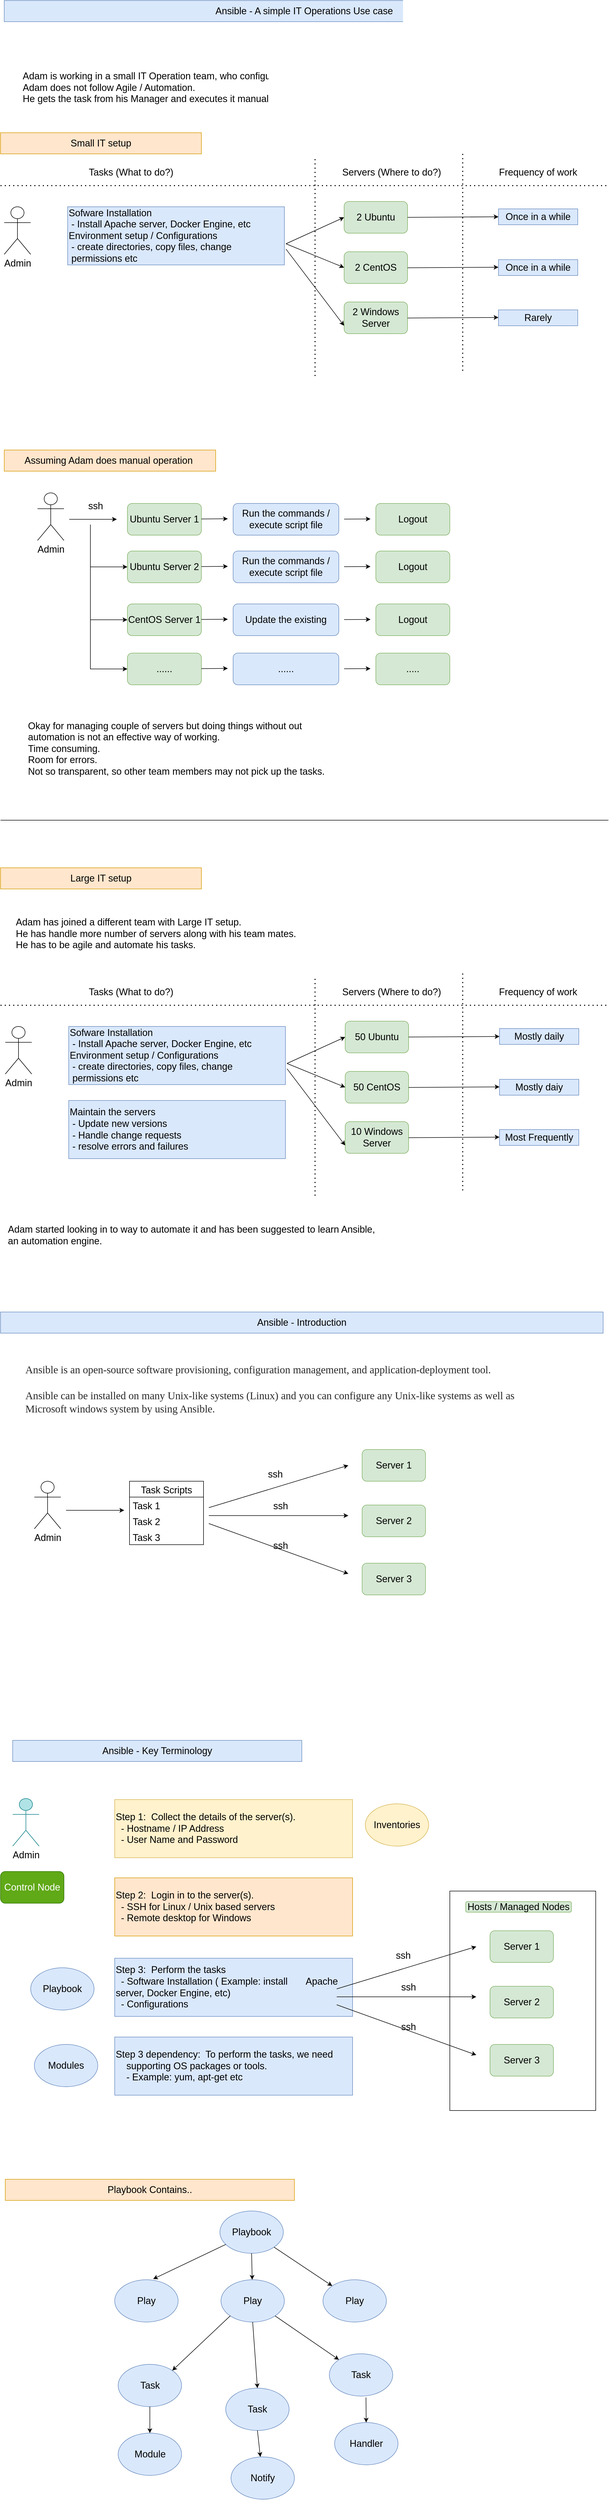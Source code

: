 <mxfile version="20.0.4" type="github">
  <diagram id="hH0bAcr99A87JPYk2D43" name="Page-1">
    <mxGraphModel dx="1424" dy="840" grid="1" gridSize="10" guides="1" tooltips="1" connect="1" arrows="1" fold="1" page="1" pageScale="1" pageWidth="1169" pageHeight="827" math="0" shadow="0">
      <root>
        <mxCell id="0" />
        <mxCell id="1" parent="0" />
        <mxCell id="Aghm7gq7efIWi6fhhCrB-140" value="" style="rounded=0;whiteSpace=wrap;html=1;fontSize=18;strokeColor=default;" vertex="1" parent="1">
          <mxGeometry x="860" y="3615" width="276" height="415" as="geometry" />
        </mxCell>
        <mxCell id="Aghm7gq7efIWi6fhhCrB-3" value="&lt;font style=&quot;font-size: 18px;&quot;&gt;Ansible - A simple IT Operations Use case&lt;/font&gt;" style="rounded=0;whiteSpace=wrap;html=1;fillColor=#dae8fc;strokeColor=#6c8ebf;" vertex="1" parent="1">
          <mxGeometry x="17" y="40" width="1135" height="40" as="geometry" />
        </mxCell>
        <mxCell id="Aghm7gq7efIWi6fhhCrB-4" value="Admin" style="shape=umlActor;verticalLabelPosition=bottom;verticalAlign=top;html=1;outlineConnect=0;fontSize=18;" vertex="1" parent="1">
          <mxGeometry x="17" y="430" width="50" height="90" as="geometry" />
        </mxCell>
        <mxCell id="Aghm7gq7efIWi6fhhCrB-5" value="Tasks (What to do?)" style="text;html=1;strokeColor=none;fillColor=none;align=center;verticalAlign=middle;whiteSpace=wrap;rounded=0;fontSize=18;" vertex="1" parent="1">
          <mxGeometry x="157" y="350" width="200" height="30" as="geometry" />
        </mxCell>
        <mxCell id="Aghm7gq7efIWi6fhhCrB-6" value="Servers (Where to do?)" style="text;html=1;strokeColor=none;fillColor=none;align=center;verticalAlign=middle;whiteSpace=wrap;rounded=0;fontSize=18;" vertex="1" parent="1">
          <mxGeometry x="650" y="350" width="200" height="30" as="geometry" />
        </mxCell>
        <mxCell id="Aghm7gq7efIWi6fhhCrB-8" value="Admin" style="shape=umlActor;verticalLabelPosition=bottom;verticalAlign=top;html=1;outlineConnect=0;fontSize=18;fillColor=#b0e3e6;strokeColor=#0e8088;" vertex="1" parent="1">
          <mxGeometry x="33" y="3440" width="50" height="90" as="geometry" />
        </mxCell>
        <mxCell id="Aghm7gq7efIWi6fhhCrB-9" value="Step 1:&amp;nbsp; Collect the details of the server(s).&amp;nbsp;&lt;br&gt;&lt;span style=&quot;white-space: pre;&quot;&gt;	&lt;span style=&quot;white-space: pre;&quot;&gt;	&lt;/span&gt;&lt;/span&gt;- Hostname / IP Address&lt;br&gt;&lt;span style=&quot;white-space: pre;&quot;&gt;	&lt;/span&gt;&lt;span style=&quot;white-space: pre;&quot;&gt;	&lt;/span&gt;- User Name and Password" style="text;html=1;strokeColor=#d6b656;fillColor=#fff2cc;align=left;verticalAlign=middle;whiteSpace=wrap;rounded=0;fontSize=18;" vertex="1" parent="1">
          <mxGeometry x="226" y="3442" width="450" height="110" as="geometry" />
        </mxCell>
        <mxCell id="Aghm7gq7efIWi6fhhCrB-10" value="Step 2:&amp;nbsp; Login in to the server(s).&amp;nbsp;&lt;br&gt;&lt;span style=&quot;white-space: pre;&quot;&gt;	&lt;span style=&quot;white-space: pre;&quot;&gt;	&lt;/span&gt;&lt;/span&gt;- SSH for Linux / Unix based servers&lt;br&gt;&lt;span style=&quot;white-space: pre;&quot;&gt;	&lt;/span&gt;&lt;span style=&quot;white-space: pre;&quot;&gt;	&lt;/span&gt;- Remote desktop for Windows" style="text;html=1;strokeColor=#d79b00;fillColor=#ffe6cc;align=left;verticalAlign=middle;whiteSpace=wrap;rounded=0;fontSize=18;" vertex="1" parent="1">
          <mxGeometry x="226" y="3590" width="450" height="110" as="geometry" />
        </mxCell>
        <mxCell id="Aghm7gq7efIWi6fhhCrB-11" value="Step 3:&amp;nbsp; Perform the tasks&amp;nbsp;&lt;br&gt;&lt;span style=&quot;white-space: pre;&quot;&gt;	&lt;span style=&quot;white-space: pre;&quot;&gt;	&lt;/span&gt;&lt;/span&gt;- Software Installation ( Example: install&amp;nbsp; &amp;nbsp; &lt;span style=&quot;white-space: pre;&quot;&gt;	&lt;/span&gt;&lt;span style=&quot;white-space: pre;&quot;&gt;	&lt;/span&gt;&lt;span style=&quot;white-space: pre;&quot;&gt;	&lt;/span&gt;Apache server, Docker Engine, etc)&lt;br&gt;&lt;span style=&quot;white-space: pre;&quot;&gt;	&lt;/span&gt;&lt;span style=&quot;white-space: pre;&quot;&gt;	&lt;/span&gt;- Configurations" style="text;html=1;strokeColor=#6c8ebf;fillColor=#dae8fc;align=left;verticalAlign=middle;whiteSpace=wrap;rounded=0;fontSize=18;" vertex="1" parent="1">
          <mxGeometry x="226" y="3742" width="450" height="110" as="geometry" />
        </mxCell>
        <mxCell id="Aghm7gq7efIWi6fhhCrB-13" value="Step 3 dependency:&amp;nbsp; To perform the tasks, we need &lt;span style=&quot;white-space: pre;&quot;&gt;	&lt;/span&gt;&lt;span style=&quot;white-space: pre;&quot;&gt;	&lt;/span&gt;&lt;span style=&quot;white-space: pre;&quot;&gt;	&lt;/span&gt;&lt;span style=&quot;white-space: pre;&quot;&gt;	&lt;/span&gt;supporting OS packages or tools.&amp;nbsp;&lt;br&gt;&lt;span style=&quot;white-space: pre;&quot;&gt;	&lt;span style=&quot;white-space: pre;&quot;&gt;	&lt;/span&gt;&lt;span style=&quot;white-space: pre;&quot;&gt;	&lt;/span&gt;&lt;span style=&quot;white-space: pre;&quot;&gt;	&lt;/span&gt;&lt;/span&gt;- Example: yum, apt-get etc&amp;nbsp;" style="text;html=1;strokeColor=#6c8ebf;fillColor=#dae8fc;align=left;verticalAlign=middle;whiteSpace=wrap;rounded=0;fontSize=18;" vertex="1" parent="1">
          <mxGeometry x="226" y="3891" width="450" height="110" as="geometry" />
        </mxCell>
        <mxCell id="Aghm7gq7efIWi6fhhCrB-14" value="Sofware Installation&lt;br&gt;&lt;span style=&quot;white-space: pre;&quot;&gt;	&lt;/span&gt;- Install Apache server, Docker Engine, etc&lt;br&gt;Environment setup / Configurations&lt;br&gt;&lt;span style=&quot;white-space: pre;&quot;&gt;	&lt;/span&gt;- create directories, copy files, change &lt;span style=&quot;white-space: pre;&quot;&gt;	&lt;/span&gt;permissions etc" style="text;html=1;strokeColor=#6c8ebf;fillColor=#dae8fc;align=left;verticalAlign=middle;whiteSpace=wrap;rounded=0;fontSize=18;" vertex="1" parent="1">
          <mxGeometry x="137" y="430" width="410" height="110" as="geometry" />
        </mxCell>
        <mxCell id="Aghm7gq7efIWi6fhhCrB-16" value="2 Ubuntu" style="rounded=1;whiteSpace=wrap;html=1;fontSize=18;strokeColor=#82b366;fillColor=#d5e8d4;" vertex="1" parent="1">
          <mxGeometry x="660" y="420" width="120" height="60" as="geometry" />
        </mxCell>
        <mxCell id="Aghm7gq7efIWi6fhhCrB-17" value="2 CentOS" style="rounded=1;whiteSpace=wrap;html=1;fontSize=18;strokeColor=#82b366;fillColor=#d5e8d4;" vertex="1" parent="1">
          <mxGeometry x="660" y="515" width="120" height="60" as="geometry" />
        </mxCell>
        <mxCell id="Aghm7gq7efIWi6fhhCrB-18" value="2 Windows Server" style="rounded=1;whiteSpace=wrap;html=1;fontSize=18;strokeColor=#82b366;fillColor=#d5e8d4;" vertex="1" parent="1">
          <mxGeometry x="660" y="610" width="120" height="60" as="geometry" />
        </mxCell>
        <mxCell id="Aghm7gq7efIWi6fhhCrB-19" value="Frequency of work" style="text;html=1;strokeColor=none;fillColor=none;align=center;verticalAlign=middle;whiteSpace=wrap;rounded=0;fontSize=18;" vertex="1" parent="1">
          <mxGeometry x="927" y="350" width="200" height="30" as="geometry" />
        </mxCell>
        <mxCell id="Aghm7gq7efIWi6fhhCrB-20" value="Once in a while" style="text;html=1;strokeColor=#6c8ebf;fillColor=#dae8fc;align=center;verticalAlign=middle;whiteSpace=wrap;rounded=0;fontSize=18;" vertex="1" parent="1">
          <mxGeometry x="952" y="434" width="150" height="30" as="geometry" />
        </mxCell>
        <mxCell id="Aghm7gq7efIWi6fhhCrB-21" value="Once in a while" style="text;html=1;strokeColor=#6c8ebf;fillColor=#dae8fc;align=center;verticalAlign=middle;whiteSpace=wrap;rounded=0;fontSize=18;" vertex="1" parent="1">
          <mxGeometry x="952" y="530" width="150" height="30" as="geometry" />
        </mxCell>
        <mxCell id="Aghm7gq7efIWi6fhhCrB-22" value="Rarely" style="text;html=1;align=center;verticalAlign=middle;whiteSpace=wrap;rounded=0;fontSize=18;fillColor=#dae8fc;strokeColor=#6c8ebf;" vertex="1" parent="1">
          <mxGeometry x="952" y="625" width="150" height="30" as="geometry" />
        </mxCell>
        <mxCell id="Aghm7gq7efIWi6fhhCrB-32" value="Admin" style="shape=umlActor;verticalLabelPosition=bottom;verticalAlign=top;html=1;outlineConnect=0;fontSize=18;" vertex="1" parent="1">
          <mxGeometry x="80" y="971" width="50" height="90" as="geometry" />
        </mxCell>
        <mxCell id="Aghm7gq7efIWi6fhhCrB-34" value="" style="endArrow=classic;html=1;rounded=0;fontSize=18;" edge="1" parent="1">
          <mxGeometry width="50" height="50" relative="1" as="geometry">
            <mxPoint x="140" y="1021" as="sourcePoint" />
            <mxPoint x="230" y="1021" as="targetPoint" />
          </mxGeometry>
        </mxCell>
        <mxCell id="Aghm7gq7efIWi6fhhCrB-35" value="Ubuntu Server 1" style="rounded=1;whiteSpace=wrap;html=1;fontSize=18;strokeColor=#82b366;fillColor=#d5e8d4;" vertex="1" parent="1">
          <mxGeometry x="250" y="991" width="140" height="60" as="geometry" />
        </mxCell>
        <mxCell id="Aghm7gq7efIWi6fhhCrB-36" value="ssh" style="text;html=1;strokeColor=none;fillColor=none;align=center;verticalAlign=middle;whiteSpace=wrap;rounded=0;fontSize=18;" vertex="1" parent="1">
          <mxGeometry x="160" y="981" width="60" height="30" as="geometry" />
        </mxCell>
        <mxCell id="Aghm7gq7efIWi6fhhCrB-37" value="Run the commands / execute script file" style="rounded=1;whiteSpace=wrap;html=1;fontSize=18;strokeColor=#6c8ebf;fillColor=#dae8fc;" vertex="1" parent="1">
          <mxGeometry x="450" y="991" width="200" height="60" as="geometry" />
        </mxCell>
        <mxCell id="Aghm7gq7efIWi6fhhCrB-39" value="" style="endArrow=classic;html=1;rounded=0;fontSize=18;" edge="1" parent="1">
          <mxGeometry width="50" height="50" relative="1" as="geometry">
            <mxPoint x="390" y="1020.33" as="sourcePoint" />
            <mxPoint x="440" y="1020" as="targetPoint" />
          </mxGeometry>
        </mxCell>
        <mxCell id="Aghm7gq7efIWi6fhhCrB-40" value="" style="endArrow=classic;html=1;rounded=0;fontSize=18;" edge="1" parent="1">
          <mxGeometry width="50" height="50" relative="1" as="geometry">
            <mxPoint x="660" y="1020.66" as="sourcePoint" />
            <mxPoint x="710" y="1020.33" as="targetPoint" />
          </mxGeometry>
        </mxCell>
        <mxCell id="Aghm7gq7efIWi6fhhCrB-41" value="Logout" style="rounded=1;whiteSpace=wrap;html=1;fontSize=18;strokeColor=#82b366;fillColor=#d5e8d4;" vertex="1" parent="1">
          <mxGeometry x="720" y="991" width="140" height="60" as="geometry" />
        </mxCell>
        <mxCell id="Aghm7gq7efIWi6fhhCrB-42" value="Ubuntu Server 2" style="rounded=1;whiteSpace=wrap;html=1;fontSize=18;strokeColor=#82b366;fillColor=#d5e8d4;" vertex="1" parent="1">
          <mxGeometry x="250" y="1081" width="140" height="60" as="geometry" />
        </mxCell>
        <mxCell id="Aghm7gq7efIWi6fhhCrB-43" value="Run the commands / execute script file" style="rounded=1;whiteSpace=wrap;html=1;fontSize=18;strokeColor=#6c8ebf;fillColor=#dae8fc;" vertex="1" parent="1">
          <mxGeometry x="450" y="1081" width="200" height="60" as="geometry" />
        </mxCell>
        <mxCell id="Aghm7gq7efIWi6fhhCrB-44" value="" style="endArrow=classic;html=1;rounded=0;fontSize=18;" edge="1" parent="1">
          <mxGeometry width="50" height="50" relative="1" as="geometry">
            <mxPoint x="390" y="1110.33" as="sourcePoint" />
            <mxPoint x="440" y="1110" as="targetPoint" />
          </mxGeometry>
        </mxCell>
        <mxCell id="Aghm7gq7efIWi6fhhCrB-45" value="" style="endArrow=classic;html=1;rounded=0;fontSize=18;" edge="1" parent="1">
          <mxGeometry width="50" height="50" relative="1" as="geometry">
            <mxPoint x="660" y="1110.66" as="sourcePoint" />
            <mxPoint x="710" y="1110.33" as="targetPoint" />
          </mxGeometry>
        </mxCell>
        <mxCell id="Aghm7gq7efIWi6fhhCrB-46" value="Logout" style="rounded=1;whiteSpace=wrap;html=1;fontSize=18;strokeColor=#82b366;fillColor=#d5e8d4;" vertex="1" parent="1">
          <mxGeometry x="720" y="1081" width="140" height="60" as="geometry" />
        </mxCell>
        <mxCell id="Aghm7gq7efIWi6fhhCrB-47" value="" style="endArrow=none;dashed=1;html=1;dashPattern=1 3;strokeWidth=2;rounded=0;fontSize=18;" edge="1" parent="1">
          <mxGeometry width="50" height="50" relative="1" as="geometry">
            <mxPoint x="605" y="750" as="sourcePoint" />
            <mxPoint x="605" y="340" as="targetPoint" />
          </mxGeometry>
        </mxCell>
        <mxCell id="Aghm7gq7efIWi6fhhCrB-48" value="" style="endArrow=none;dashed=1;html=1;dashPattern=1 3;strokeWidth=2;rounded=0;fontSize=18;" edge="1" parent="1">
          <mxGeometry width="50" height="50" relative="1" as="geometry">
            <mxPoint x="884.33" y="740" as="sourcePoint" />
            <mxPoint x="884.33" y="330" as="targetPoint" />
          </mxGeometry>
        </mxCell>
        <mxCell id="Aghm7gq7efIWi6fhhCrB-49" value="" style="endArrow=none;dashed=1;html=1;dashPattern=1 3;strokeWidth=2;rounded=0;fontSize=18;" edge="1" parent="1">
          <mxGeometry width="50" height="50" relative="1" as="geometry">
            <mxPoint x="10" y="390" as="sourcePoint" />
            <mxPoint x="1160" y="390" as="targetPoint" />
          </mxGeometry>
        </mxCell>
        <mxCell id="Aghm7gq7efIWi6fhhCrB-50" value="" style="endArrow=classic;html=1;rounded=0;fontSize=18;entryX=0;entryY=0.5;entryDx=0;entryDy=0;" edge="1" parent="1" target="Aghm7gq7efIWi6fhhCrB-16">
          <mxGeometry width="50" height="50" relative="1" as="geometry">
            <mxPoint x="550" y="500" as="sourcePoint" />
            <mxPoint x="600" y="480" as="targetPoint" />
          </mxGeometry>
        </mxCell>
        <mxCell id="Aghm7gq7efIWi6fhhCrB-51" value="" style="endArrow=classic;html=1;rounded=0;fontSize=18;entryX=0;entryY=0.5;entryDx=0;entryDy=0;" edge="1" parent="1" target="Aghm7gq7efIWi6fhhCrB-17">
          <mxGeometry width="50" height="50" relative="1" as="geometry">
            <mxPoint x="550" y="500" as="sourcePoint" />
            <mxPoint x="670" y="460" as="targetPoint" />
          </mxGeometry>
        </mxCell>
        <mxCell id="Aghm7gq7efIWi6fhhCrB-52" value="" style="endArrow=classic;html=1;rounded=0;fontSize=18;entryX=0;entryY=0.75;entryDx=0;entryDy=0;" edge="1" parent="1" target="Aghm7gq7efIWi6fhhCrB-18">
          <mxGeometry width="50" height="50" relative="1" as="geometry">
            <mxPoint x="550" y="510" as="sourcePoint" />
            <mxPoint x="670" y="555" as="targetPoint" />
          </mxGeometry>
        </mxCell>
        <mxCell id="Aghm7gq7efIWi6fhhCrB-56" value="" style="endArrow=classic;html=1;rounded=0;fontSize=18;entryX=0;entryY=0.5;entryDx=0;entryDy=0;exitX=1;exitY=0.5;exitDx=0;exitDy=0;" edge="1" parent="1" source="Aghm7gq7efIWi6fhhCrB-16" target="Aghm7gq7efIWi6fhhCrB-20">
          <mxGeometry width="50" height="50" relative="1" as="geometry">
            <mxPoint x="560" y="510" as="sourcePoint" />
            <mxPoint x="670" y="460" as="targetPoint" />
          </mxGeometry>
        </mxCell>
        <mxCell id="Aghm7gq7efIWi6fhhCrB-57" value="" style="endArrow=classic;html=1;rounded=0;fontSize=18;entryX=0;entryY=0.5;entryDx=0;entryDy=0;exitX=1;exitY=0.5;exitDx=0;exitDy=0;" edge="1" parent="1">
          <mxGeometry width="50" height="50" relative="1" as="geometry">
            <mxPoint x="780" y="545.33" as="sourcePoint" />
            <mxPoint x="952" y="544.33" as="targetPoint" />
          </mxGeometry>
        </mxCell>
        <mxCell id="Aghm7gq7efIWi6fhhCrB-58" value="" style="endArrow=classic;html=1;rounded=0;fontSize=18;entryX=0;entryY=0.5;entryDx=0;entryDy=0;exitX=1;exitY=0.5;exitDx=0;exitDy=0;" edge="1" parent="1">
          <mxGeometry width="50" height="50" relative="1" as="geometry">
            <mxPoint x="780" y="640.33" as="sourcePoint" />
            <mxPoint x="952" y="639.33" as="targetPoint" />
          </mxGeometry>
        </mxCell>
        <mxCell id="Aghm7gq7efIWi6fhhCrB-59" value="" style="endArrow=classic;html=1;rounded=0;fontSize=18;entryX=0;entryY=0.5;entryDx=0;entryDy=0;" edge="1" parent="1" target="Aghm7gq7efIWi6fhhCrB-42">
          <mxGeometry width="50" height="50" relative="1" as="geometry">
            <mxPoint x="180" y="1031" as="sourcePoint" />
            <mxPoint x="600" y="801" as="targetPoint" />
            <Array as="points">
              <mxPoint x="180" y="1111" />
            </Array>
          </mxGeometry>
        </mxCell>
        <mxCell id="Aghm7gq7efIWi6fhhCrB-60" value="CentOS Server 1" style="rounded=1;whiteSpace=wrap;html=1;fontSize=18;strokeColor=#82b366;fillColor=#d5e8d4;" vertex="1" parent="1">
          <mxGeometry x="250" y="1181" width="140" height="60" as="geometry" />
        </mxCell>
        <mxCell id="Aghm7gq7efIWi6fhhCrB-61" value="Update the existing" style="rounded=1;whiteSpace=wrap;html=1;fontSize=18;strokeColor=#6c8ebf;fillColor=#dae8fc;" vertex="1" parent="1">
          <mxGeometry x="450" y="1181" width="200" height="60" as="geometry" />
        </mxCell>
        <mxCell id="Aghm7gq7efIWi6fhhCrB-62" value="" style="endArrow=classic;html=1;rounded=0;fontSize=18;" edge="1" parent="1">
          <mxGeometry width="50" height="50" relative="1" as="geometry">
            <mxPoint x="390" y="1210.33" as="sourcePoint" />
            <mxPoint x="440" y="1210" as="targetPoint" />
          </mxGeometry>
        </mxCell>
        <mxCell id="Aghm7gq7efIWi6fhhCrB-63" value="" style="endArrow=classic;html=1;rounded=0;fontSize=18;" edge="1" parent="1">
          <mxGeometry width="50" height="50" relative="1" as="geometry">
            <mxPoint x="660" y="1210.66" as="sourcePoint" />
            <mxPoint x="710" y="1210.33" as="targetPoint" />
          </mxGeometry>
        </mxCell>
        <mxCell id="Aghm7gq7efIWi6fhhCrB-64" value="Logout" style="rounded=1;whiteSpace=wrap;html=1;fontSize=18;strokeColor=#82b366;fillColor=#d5e8d4;" vertex="1" parent="1">
          <mxGeometry x="720" y="1181" width="140" height="60" as="geometry" />
        </mxCell>
        <mxCell id="Aghm7gq7efIWi6fhhCrB-65" value="" style="endArrow=classic;html=1;rounded=0;fontSize=18;entryX=0;entryY=0.5;entryDx=0;entryDy=0;" edge="1" parent="1" target="Aghm7gq7efIWi6fhhCrB-60">
          <mxGeometry width="50" height="50" relative="1" as="geometry">
            <mxPoint x="180" y="1111" as="sourcePoint" />
            <mxPoint x="250" y="1191" as="targetPoint" />
            <Array as="points">
              <mxPoint x="180" y="1211" />
            </Array>
          </mxGeometry>
        </mxCell>
        <mxCell id="Aghm7gq7efIWi6fhhCrB-66" value="&lt;font style=&quot;font-size: 18px;&quot;&gt;Assuming Adam does manual operation&amp;nbsp;&lt;/font&gt;" style="rounded=0;whiteSpace=wrap;html=1;fillColor=#ffe6cc;strokeColor=#d79b00;" vertex="1" parent="1">
          <mxGeometry x="17" y="890" width="400" height="40" as="geometry" />
        </mxCell>
        <mxCell id="Aghm7gq7efIWi6fhhCrB-67" value="......" style="rounded=1;whiteSpace=wrap;html=1;fontSize=18;strokeColor=#82b366;fillColor=#d5e8d4;" vertex="1" parent="1">
          <mxGeometry x="250" y="1274" width="140" height="60" as="geometry" />
        </mxCell>
        <mxCell id="Aghm7gq7efIWi6fhhCrB-68" value="......" style="rounded=1;whiteSpace=wrap;html=1;fontSize=18;strokeColor=#6c8ebf;fillColor=#dae8fc;" vertex="1" parent="1">
          <mxGeometry x="450" y="1274" width="200" height="60" as="geometry" />
        </mxCell>
        <mxCell id="Aghm7gq7efIWi6fhhCrB-69" value="" style="endArrow=classic;html=1;rounded=0;fontSize=18;" edge="1" parent="1">
          <mxGeometry width="50" height="50" relative="1" as="geometry">
            <mxPoint x="390" y="1303.33" as="sourcePoint" />
            <mxPoint x="440" y="1303" as="targetPoint" />
          </mxGeometry>
        </mxCell>
        <mxCell id="Aghm7gq7efIWi6fhhCrB-70" value="" style="endArrow=classic;html=1;rounded=0;fontSize=18;" edge="1" parent="1">
          <mxGeometry width="50" height="50" relative="1" as="geometry">
            <mxPoint x="660" y="1303.66" as="sourcePoint" />
            <mxPoint x="710" y="1303.33" as="targetPoint" />
          </mxGeometry>
        </mxCell>
        <mxCell id="Aghm7gq7efIWi6fhhCrB-71" value="....." style="rounded=1;whiteSpace=wrap;html=1;fontSize=18;strokeColor=#82b366;fillColor=#d5e8d4;" vertex="1" parent="1">
          <mxGeometry x="720" y="1274" width="140" height="60" as="geometry" />
        </mxCell>
        <mxCell id="Aghm7gq7efIWi6fhhCrB-72" value="" style="endArrow=classic;html=1;rounded=0;fontSize=18;entryX=0;entryY=0.5;entryDx=0;entryDy=0;" edge="1" target="Aghm7gq7efIWi6fhhCrB-67" parent="1">
          <mxGeometry width="50" height="50" relative="1" as="geometry">
            <mxPoint x="180" y="1204" as="sourcePoint" />
            <mxPoint x="250" y="1284" as="targetPoint" />
            <Array as="points">
              <mxPoint x="180" y="1304" />
            </Array>
          </mxGeometry>
        </mxCell>
        <mxCell id="Aghm7gq7efIWi6fhhCrB-73" value="Adam is working in a small IT Operation team, who configures and handles very few servers.&lt;br&gt;Adam does not follow Agile / Automation.&amp;nbsp;&lt;br&gt;He gets the task from his Manager and executes it manually.&amp;nbsp;" style="text;html=1;strokeColor=none;fillColor=none;align=left;verticalAlign=middle;whiteSpace=wrap;rounded=0;fontSize=18;" vertex="1" parent="1">
          <mxGeometry x="50" y="170" width="830" height="70" as="geometry" />
        </mxCell>
        <mxCell id="Aghm7gq7efIWi6fhhCrB-76" value="Okay for managing couple of servers but doing things without out automation is not an effective way of working.&amp;nbsp;&lt;br&gt;Time consuming.&lt;br&gt;Room for errors.&lt;br&gt;Not so transparent, so other team members may not pick up the tasks.&amp;nbsp;&amp;nbsp;" style="text;html=1;strokeColor=none;fillColor=none;align=left;verticalAlign=middle;whiteSpace=wrap;rounded=0;fontSize=18;" vertex="1" parent="1">
          <mxGeometry x="60" y="1390" width="610" height="130" as="geometry" />
        </mxCell>
        <mxCell id="Aghm7gq7efIWi6fhhCrB-77" value="&lt;font style=&quot;font-size: 18px;&quot;&gt;Small IT setup&lt;/font&gt;" style="rounded=0;whiteSpace=wrap;html=1;fillColor=#ffe6cc;strokeColor=#d79b00;" vertex="1" parent="1">
          <mxGeometry x="10" y="290" width="380" height="40" as="geometry" />
        </mxCell>
        <mxCell id="Aghm7gq7efIWi6fhhCrB-78" value="Admin" style="shape=umlActor;verticalLabelPosition=bottom;verticalAlign=top;html=1;outlineConnect=0;fontSize=18;" vertex="1" parent="1">
          <mxGeometry x="19" y="1980" width="50" height="90" as="geometry" />
        </mxCell>
        <mxCell id="Aghm7gq7efIWi6fhhCrB-79" value="Sofware Installation&lt;br&gt;&lt;span style=&quot;white-space: pre;&quot;&gt;	&lt;/span&gt;- Install Apache server, Docker Engine, etc&lt;br&gt;Environment setup / Configurations&lt;br&gt;&lt;span style=&quot;white-space: pre;&quot;&gt;	&lt;/span&gt;- create directories, copy files, change &lt;span style=&quot;white-space: pre;&quot;&gt;	&lt;/span&gt;permissions etc" style="text;html=1;strokeColor=#6c8ebf;fillColor=#dae8fc;align=left;verticalAlign=middle;whiteSpace=wrap;rounded=0;fontSize=18;" vertex="1" parent="1">
          <mxGeometry x="139" y="1980" width="410" height="110" as="geometry" />
        </mxCell>
        <mxCell id="Aghm7gq7efIWi6fhhCrB-80" value="Maintain the servers&lt;br&gt;&lt;span style=&quot;white-space: pre;&quot;&gt;	&lt;/span&gt;- Update new versions&lt;br&gt;&lt;span style=&quot;white-space: pre;&quot;&gt;	&lt;/span&gt;- Handle change requests&lt;br&gt;&lt;span style=&quot;white-space: pre;&quot;&gt;	&lt;/span&gt;- resolve errors and failures" style="text;html=1;strokeColor=#6c8ebf;fillColor=#dae8fc;align=left;verticalAlign=middle;whiteSpace=wrap;rounded=0;fontSize=18;" vertex="1" parent="1">
          <mxGeometry x="139" y="2120" width="410" height="110" as="geometry" />
        </mxCell>
        <mxCell id="Aghm7gq7efIWi6fhhCrB-81" value="50 Ubuntu" style="rounded=1;whiteSpace=wrap;html=1;fontSize=18;strokeColor=#82b366;fillColor=#d5e8d4;" vertex="1" parent="1">
          <mxGeometry x="662" y="1970" width="120" height="60" as="geometry" />
        </mxCell>
        <mxCell id="Aghm7gq7efIWi6fhhCrB-82" value="50 CentOS" style="rounded=1;whiteSpace=wrap;html=1;fontSize=18;strokeColor=#82b366;fillColor=#d5e8d4;" vertex="1" parent="1">
          <mxGeometry x="662" y="2065" width="120" height="60" as="geometry" />
        </mxCell>
        <mxCell id="Aghm7gq7efIWi6fhhCrB-83" value="10 Windows Server" style="rounded=1;whiteSpace=wrap;html=1;fontSize=18;strokeColor=#82b366;fillColor=#d5e8d4;" vertex="1" parent="1">
          <mxGeometry x="662" y="2160" width="120" height="60" as="geometry" />
        </mxCell>
        <mxCell id="Aghm7gq7efIWi6fhhCrB-84" value="Mostly daily" style="text;html=1;strokeColor=#6c8ebf;fillColor=#dae8fc;align=center;verticalAlign=middle;whiteSpace=wrap;rounded=0;fontSize=18;" vertex="1" parent="1">
          <mxGeometry x="954" y="1984" width="150" height="30" as="geometry" />
        </mxCell>
        <mxCell id="Aghm7gq7efIWi6fhhCrB-85" value="Mostly daiy" style="text;html=1;strokeColor=#6c8ebf;fillColor=#dae8fc;align=center;verticalAlign=middle;whiteSpace=wrap;rounded=0;fontSize=18;" vertex="1" parent="1">
          <mxGeometry x="954" y="2080" width="150" height="30" as="geometry" />
        </mxCell>
        <mxCell id="Aghm7gq7efIWi6fhhCrB-86" value="Most Frequently" style="text;html=1;align=center;verticalAlign=middle;whiteSpace=wrap;rounded=0;fontSize=18;fillColor=#dae8fc;strokeColor=#6c8ebf;" vertex="1" parent="1">
          <mxGeometry x="954" y="2175" width="150" height="30" as="geometry" />
        </mxCell>
        <mxCell id="Aghm7gq7efIWi6fhhCrB-87" value="" style="endArrow=classic;html=1;rounded=0;fontSize=18;entryX=0;entryY=0.5;entryDx=0;entryDy=0;" edge="1" target="Aghm7gq7efIWi6fhhCrB-81" parent="1">
          <mxGeometry width="50" height="50" relative="1" as="geometry">
            <mxPoint x="552" y="2050" as="sourcePoint" />
            <mxPoint x="602" y="2030" as="targetPoint" />
          </mxGeometry>
        </mxCell>
        <mxCell id="Aghm7gq7efIWi6fhhCrB-88" value="" style="endArrow=classic;html=1;rounded=0;fontSize=18;entryX=0;entryY=0.5;entryDx=0;entryDy=0;" edge="1" target="Aghm7gq7efIWi6fhhCrB-82" parent="1">
          <mxGeometry width="50" height="50" relative="1" as="geometry">
            <mxPoint x="552" y="2050" as="sourcePoint" />
            <mxPoint x="672" y="2010" as="targetPoint" />
          </mxGeometry>
        </mxCell>
        <mxCell id="Aghm7gq7efIWi6fhhCrB-89" value="" style="endArrow=classic;html=1;rounded=0;fontSize=18;entryX=0;entryY=0.75;entryDx=0;entryDy=0;" edge="1" target="Aghm7gq7efIWi6fhhCrB-83" parent="1">
          <mxGeometry width="50" height="50" relative="1" as="geometry">
            <mxPoint x="552" y="2060" as="sourcePoint" />
            <mxPoint x="672" y="2105" as="targetPoint" />
          </mxGeometry>
        </mxCell>
        <mxCell id="Aghm7gq7efIWi6fhhCrB-90" value="" style="endArrow=classic;html=1;rounded=0;fontSize=18;entryX=0;entryY=0.5;entryDx=0;entryDy=0;exitX=1;exitY=0.5;exitDx=0;exitDy=0;" edge="1" source="Aghm7gq7efIWi6fhhCrB-81" target="Aghm7gq7efIWi6fhhCrB-84" parent="1">
          <mxGeometry width="50" height="50" relative="1" as="geometry">
            <mxPoint x="562" y="2060" as="sourcePoint" />
            <mxPoint x="672" y="2010" as="targetPoint" />
          </mxGeometry>
        </mxCell>
        <mxCell id="Aghm7gq7efIWi6fhhCrB-91" value="" style="endArrow=classic;html=1;rounded=0;fontSize=18;entryX=0;entryY=0.5;entryDx=0;entryDy=0;exitX=1;exitY=0.5;exitDx=0;exitDy=0;" edge="1" parent="1">
          <mxGeometry width="50" height="50" relative="1" as="geometry">
            <mxPoint x="782" y="2095.33" as="sourcePoint" />
            <mxPoint x="954" y="2094.33" as="targetPoint" />
          </mxGeometry>
        </mxCell>
        <mxCell id="Aghm7gq7efIWi6fhhCrB-92" value="" style="endArrow=classic;html=1;rounded=0;fontSize=18;entryX=0;entryY=0.5;entryDx=0;entryDy=0;exitX=1;exitY=0.5;exitDx=0;exitDy=0;" edge="1" parent="1">
          <mxGeometry width="50" height="50" relative="1" as="geometry">
            <mxPoint x="782" y="2190.33" as="sourcePoint" />
            <mxPoint x="954" y="2189.33" as="targetPoint" />
          </mxGeometry>
        </mxCell>
        <mxCell id="Aghm7gq7efIWi6fhhCrB-99" value="Tasks (What to do?)" style="text;html=1;strokeColor=none;fillColor=none;align=center;verticalAlign=middle;whiteSpace=wrap;rounded=0;fontSize=18;" vertex="1" parent="1">
          <mxGeometry x="157" y="1900" width="200" height="30" as="geometry" />
        </mxCell>
        <mxCell id="Aghm7gq7efIWi6fhhCrB-100" value="" style="endArrow=none;dashed=1;html=1;dashPattern=1 3;strokeWidth=2;rounded=0;fontSize=18;" edge="1" parent="1">
          <mxGeometry width="50" height="50" relative="1" as="geometry">
            <mxPoint x="10" y="1940" as="sourcePoint" />
            <mxPoint x="1160" y="1940" as="targetPoint" />
          </mxGeometry>
        </mxCell>
        <mxCell id="Aghm7gq7efIWi6fhhCrB-101" value="" style="endArrow=none;dashed=1;html=1;dashPattern=1 3;strokeWidth=2;rounded=0;fontSize=18;" edge="1" parent="1">
          <mxGeometry width="50" height="50" relative="1" as="geometry">
            <mxPoint x="605" y="2300" as="sourcePoint" />
            <mxPoint x="605" y="1890" as="targetPoint" />
          </mxGeometry>
        </mxCell>
        <mxCell id="Aghm7gq7efIWi6fhhCrB-102" value="Servers (Where to do?)" style="text;html=1;strokeColor=none;fillColor=none;align=center;verticalAlign=middle;whiteSpace=wrap;rounded=0;fontSize=18;" vertex="1" parent="1">
          <mxGeometry x="650" y="1900" width="200" height="30" as="geometry" />
        </mxCell>
        <mxCell id="Aghm7gq7efIWi6fhhCrB-103" value="" style="endArrow=none;dashed=1;html=1;dashPattern=1 3;strokeWidth=2;rounded=0;fontSize=18;" edge="1" parent="1">
          <mxGeometry width="50" height="50" relative="1" as="geometry">
            <mxPoint x="884.33" y="2290" as="sourcePoint" />
            <mxPoint x="884.33" y="1880" as="targetPoint" />
          </mxGeometry>
        </mxCell>
        <mxCell id="Aghm7gq7efIWi6fhhCrB-104" value="Frequency of work" style="text;html=1;strokeColor=none;fillColor=none;align=center;verticalAlign=middle;whiteSpace=wrap;rounded=0;fontSize=18;" vertex="1" parent="1">
          <mxGeometry x="927" y="1900" width="200" height="30" as="geometry" />
        </mxCell>
        <mxCell id="Aghm7gq7efIWi6fhhCrB-105" value="&lt;font style=&quot;font-size: 18px;&quot;&gt;Large IT setup&lt;/font&gt;" style="rounded=0;whiteSpace=wrap;html=1;fillColor=#ffe6cc;strokeColor=#d79b00;" vertex="1" parent="1">
          <mxGeometry x="10" y="1680" width="380" height="40" as="geometry" />
        </mxCell>
        <mxCell id="Aghm7gq7efIWi6fhhCrB-106" value="" style="endArrow=none;html=1;rounded=0;fontSize=18;" edge="1" parent="1">
          <mxGeometry width="50" height="50" relative="1" as="geometry">
            <mxPoint x="10" y="1590" as="sourcePoint" />
            <mxPoint x="1160" y="1590" as="targetPoint" />
          </mxGeometry>
        </mxCell>
        <mxCell id="Aghm7gq7efIWi6fhhCrB-107" value="Adam has joined a different team with Large IT setup.&amp;nbsp;&lt;br&gt;He has handle more number of servers along with his team mates.&amp;nbsp;&lt;br&gt;He has to be agile and automate his tasks." style="text;html=1;strokeColor=none;fillColor=none;align=left;verticalAlign=middle;whiteSpace=wrap;rounded=0;fontSize=18;" vertex="1" parent="1">
          <mxGeometry x="37" y="1740" width="610" height="130" as="geometry" />
        </mxCell>
        <mxCell id="Aghm7gq7efIWi6fhhCrB-109" value="Adam started looking in to way to automate it and has been suggested to learn Ansible, an automation engine.&amp;nbsp;" style="text;html=1;strokeColor=none;fillColor=none;align=left;verticalAlign=middle;whiteSpace=wrap;rounded=0;fontSize=18;" vertex="1" parent="1">
          <mxGeometry x="22" y="2310" width="718" height="130" as="geometry" />
        </mxCell>
        <mxCell id="Aghm7gq7efIWi6fhhCrB-110" value="&lt;font style=&quot;font-size: 18px;&quot;&gt;Ansible - Introduction&lt;/font&gt;" style="rounded=0;whiteSpace=wrap;html=1;fillColor=#dae8fc;strokeColor=#6c8ebf;" vertex="1" parent="1">
          <mxGeometry x="10" y="2520" width="1140" height="40" as="geometry" />
        </mxCell>
        <mxCell id="Aghm7gq7efIWi6fhhCrB-111" value="&lt;span style=&quot;color: rgb(41, 41, 41); font-family: charter, Georgia, Cambria, &amp;quot;Times New Roman&amp;quot;, Times, serif; font-size: 20px; font-style: normal; font-variant-ligatures: normal; font-variant-caps: normal; font-weight: 400; letter-spacing: -0.06px; orphans: 2; text-align: start; text-indent: 0px; text-transform: none; widows: 2; word-spacing: 0px; -webkit-text-stroke-width: 0px; background-color: rgb(255, 255, 255); text-decoration-thickness: initial; text-decoration-style: initial; text-decoration-color: initial; float: none; display: inline !important;&quot;&gt;Ansible is an open-source software provisioning, configuration management, and application-deployment tool.&lt;br&gt;&lt;span style=&quot;letter-spacing: -0.06px;&quot;&gt;&lt;br&gt;Ansible can be installed on many Unix-like systems (Linux) and you can configure any Unix-like systems as well as Microsoft windows system by using Ansible.&lt;/span&gt;&lt;br&gt;&lt;/span&gt;" style="text;whiteSpace=wrap;html=1;fontSize=18;" vertex="1" parent="1">
          <mxGeometry x="55" y="2610" width="990" height="100" as="geometry" />
        </mxCell>
        <mxCell id="Aghm7gq7efIWi6fhhCrB-113" value="Admin" style="shape=umlActor;verticalLabelPosition=bottom;verticalAlign=top;html=1;outlineConnect=0;fontSize=18;" vertex="1" parent="1">
          <mxGeometry x="74" y="2840" width="50" height="90" as="geometry" />
        </mxCell>
        <mxCell id="Aghm7gq7efIWi6fhhCrB-114" value="Task Scripts" style="swimlane;fontStyle=0;childLayout=stackLayout;horizontal=1;startSize=30;horizontalStack=0;resizeParent=1;resizeParentMax=0;resizeLast=0;collapsible=1;marginBottom=0;fontSize=18;strokeColor=default;" vertex="1" parent="1">
          <mxGeometry x="254" y="2840" width="140" height="120" as="geometry" />
        </mxCell>
        <mxCell id="Aghm7gq7efIWi6fhhCrB-115" value="Task 1" style="text;strokeColor=none;fillColor=none;align=left;verticalAlign=middle;spacingLeft=4;spacingRight=4;overflow=hidden;points=[[0,0.5],[1,0.5]];portConstraint=eastwest;rotatable=0;fontSize=18;" vertex="1" parent="Aghm7gq7efIWi6fhhCrB-114">
          <mxGeometry y="30" width="140" height="30" as="geometry" />
        </mxCell>
        <mxCell id="Aghm7gq7efIWi6fhhCrB-116" value="Task 2" style="text;strokeColor=none;fillColor=none;align=left;verticalAlign=middle;spacingLeft=4;spacingRight=4;overflow=hidden;points=[[0,0.5],[1,0.5]];portConstraint=eastwest;rotatable=0;fontSize=18;" vertex="1" parent="Aghm7gq7efIWi6fhhCrB-114">
          <mxGeometry y="60" width="140" height="30" as="geometry" />
        </mxCell>
        <mxCell id="Aghm7gq7efIWi6fhhCrB-117" value="Task 3" style="text;strokeColor=none;fillColor=none;align=left;verticalAlign=middle;spacingLeft=4;spacingRight=4;overflow=hidden;points=[[0,0.5],[1,0.5]];portConstraint=eastwest;rotatable=0;fontSize=18;" vertex="1" parent="Aghm7gq7efIWi6fhhCrB-114">
          <mxGeometry y="90" width="140" height="30" as="geometry" />
        </mxCell>
        <mxCell id="Aghm7gq7efIWi6fhhCrB-118" value="Server 1" style="rounded=1;whiteSpace=wrap;html=1;fontSize=18;strokeColor=#82b366;fillColor=#d5e8d4;" vertex="1" parent="1">
          <mxGeometry x="694" y="2780" width="120" height="60" as="geometry" />
        </mxCell>
        <mxCell id="Aghm7gq7efIWi6fhhCrB-119" value="Server 2" style="rounded=1;whiteSpace=wrap;html=1;fontSize=18;strokeColor=#82b366;fillColor=#d5e8d4;" vertex="1" parent="1">
          <mxGeometry x="694" y="2885" width="120" height="60" as="geometry" />
        </mxCell>
        <mxCell id="Aghm7gq7efIWi6fhhCrB-120" value="Server 3" style="rounded=1;whiteSpace=wrap;html=1;fontSize=18;strokeColor=#82b366;fillColor=#d5e8d4;" vertex="1" parent="1">
          <mxGeometry x="694" y="2995" width="120" height="60" as="geometry" />
        </mxCell>
        <mxCell id="Aghm7gq7efIWi6fhhCrB-121" value="" style="endArrow=classic;html=1;rounded=0;fontSize=18;entryX=0;entryY=0.5;entryDx=0;entryDy=0;" edge="1" parent="1">
          <mxGeometry width="50" height="50" relative="1" as="geometry">
            <mxPoint x="404" y="2890" as="sourcePoint" />
            <mxPoint x="668" y="2810" as="targetPoint" />
          </mxGeometry>
        </mxCell>
        <mxCell id="Aghm7gq7efIWi6fhhCrB-122" value="" style="endArrow=classic;html=1;rounded=0;fontSize=18;entryX=0;entryY=0.5;entryDx=0;entryDy=0;" edge="1" parent="1">
          <mxGeometry width="50" height="50" relative="1" as="geometry">
            <mxPoint x="404" y="2905" as="sourcePoint" />
            <mxPoint x="668" y="2905" as="targetPoint" />
          </mxGeometry>
        </mxCell>
        <mxCell id="Aghm7gq7efIWi6fhhCrB-123" value="" style="endArrow=classic;html=1;rounded=0;fontSize=18;entryX=0;entryY=0.75;entryDx=0;entryDy=0;" edge="1" parent="1">
          <mxGeometry width="50" height="50" relative="1" as="geometry">
            <mxPoint x="404" y="2920" as="sourcePoint" />
            <mxPoint x="668" y="3015" as="targetPoint" />
          </mxGeometry>
        </mxCell>
        <mxCell id="Aghm7gq7efIWi6fhhCrB-124" value="" style="endArrow=classic;html=1;rounded=0;fontSize=18;" edge="1" parent="1">
          <mxGeometry width="50" height="50" relative="1" as="geometry">
            <mxPoint x="134" y="2895" as="sourcePoint" />
            <mxPoint x="244" y="2895" as="targetPoint" />
          </mxGeometry>
        </mxCell>
        <mxCell id="Aghm7gq7efIWi6fhhCrB-125" value="ssh" style="text;strokeColor=none;fillColor=none;align=left;verticalAlign=middle;spacingLeft=4;spacingRight=4;overflow=hidden;points=[[0,0.5],[1,0.5]];portConstraint=eastwest;rotatable=0;fontSize=18;" vertex="1" parent="1">
          <mxGeometry x="510" y="2810" width="80" height="30" as="geometry" />
        </mxCell>
        <mxCell id="Aghm7gq7efIWi6fhhCrB-126" value="ssh" style="text;strokeColor=none;fillColor=none;align=left;verticalAlign=middle;spacingLeft=4;spacingRight=4;overflow=hidden;points=[[0,0.5],[1,0.5]];portConstraint=eastwest;rotatable=0;fontSize=18;" vertex="1" parent="1">
          <mxGeometry x="520" y="2870" width="80" height="30" as="geometry" />
        </mxCell>
        <mxCell id="Aghm7gq7efIWi6fhhCrB-127" value="ssh" style="text;strokeColor=none;fillColor=none;align=left;verticalAlign=middle;spacingLeft=4;spacingRight=4;overflow=hidden;points=[[0,0.5],[1,0.5]];portConstraint=eastwest;rotatable=0;fontSize=18;" vertex="1" parent="1">
          <mxGeometry x="520" y="2945" width="80" height="30" as="geometry" />
        </mxCell>
        <mxCell id="Aghm7gq7efIWi6fhhCrB-131" value="Server 1" style="rounded=1;whiteSpace=wrap;html=1;fontSize=18;strokeColor=#82b366;fillColor=#d5e8d4;" vertex="1" parent="1">
          <mxGeometry x="936" y="3690" width="120" height="60" as="geometry" />
        </mxCell>
        <mxCell id="Aghm7gq7efIWi6fhhCrB-132" value="Server 2" style="rounded=1;whiteSpace=wrap;html=1;fontSize=18;strokeColor=#82b366;fillColor=#d5e8d4;" vertex="1" parent="1">
          <mxGeometry x="936" y="3795" width="120" height="60" as="geometry" />
        </mxCell>
        <mxCell id="Aghm7gq7efIWi6fhhCrB-133" value="Server 3" style="rounded=1;whiteSpace=wrap;html=1;fontSize=18;strokeColor=#82b366;fillColor=#d5e8d4;" vertex="1" parent="1">
          <mxGeometry x="936" y="3905" width="120" height="60" as="geometry" />
        </mxCell>
        <mxCell id="Aghm7gq7efIWi6fhhCrB-134" value="" style="endArrow=classic;html=1;rounded=0;fontSize=18;entryX=0;entryY=0.5;entryDx=0;entryDy=0;" edge="1" parent="1">
          <mxGeometry width="50" height="50" relative="1" as="geometry">
            <mxPoint x="646" y="3800" as="sourcePoint" />
            <mxPoint x="910" y="3720" as="targetPoint" />
          </mxGeometry>
        </mxCell>
        <mxCell id="Aghm7gq7efIWi6fhhCrB-135" value="" style="endArrow=classic;html=1;rounded=0;fontSize=18;entryX=0;entryY=0.5;entryDx=0;entryDy=0;" edge="1" parent="1">
          <mxGeometry width="50" height="50" relative="1" as="geometry">
            <mxPoint x="646" y="3815" as="sourcePoint" />
            <mxPoint x="910" y="3815" as="targetPoint" />
          </mxGeometry>
        </mxCell>
        <mxCell id="Aghm7gq7efIWi6fhhCrB-136" value="" style="endArrow=classic;html=1;rounded=0;fontSize=18;entryX=0;entryY=0.75;entryDx=0;entryDy=0;" edge="1" parent="1">
          <mxGeometry width="50" height="50" relative="1" as="geometry">
            <mxPoint x="646" y="3830" as="sourcePoint" />
            <mxPoint x="910" y="3925" as="targetPoint" />
          </mxGeometry>
        </mxCell>
        <mxCell id="Aghm7gq7efIWi6fhhCrB-137" value="ssh" style="text;strokeColor=none;fillColor=none;align=left;verticalAlign=middle;spacingLeft=4;spacingRight=4;overflow=hidden;points=[[0,0.5],[1,0.5]];portConstraint=eastwest;rotatable=0;fontSize=18;" vertex="1" parent="1">
          <mxGeometry x="752" y="3720" width="80" height="30" as="geometry" />
        </mxCell>
        <mxCell id="Aghm7gq7efIWi6fhhCrB-138" value="ssh" style="text;strokeColor=none;fillColor=none;align=left;verticalAlign=middle;spacingLeft=4;spacingRight=4;overflow=hidden;points=[[0,0.5],[1,0.5]];portConstraint=eastwest;rotatable=0;fontSize=18;" vertex="1" parent="1">
          <mxGeometry x="762" y="3780" width="80" height="30" as="geometry" />
        </mxCell>
        <mxCell id="Aghm7gq7efIWi6fhhCrB-139" value="ssh" style="text;strokeColor=none;fillColor=none;align=left;verticalAlign=middle;spacingLeft=4;spacingRight=4;overflow=hidden;points=[[0,0.5],[1,0.5]];portConstraint=eastwest;rotatable=0;fontSize=18;" vertex="1" parent="1">
          <mxGeometry x="762" y="3855" width="80" height="30" as="geometry" />
        </mxCell>
        <mxCell id="Aghm7gq7efIWi6fhhCrB-141" value="&lt;font style=&quot;font-size: 18px;&quot;&gt;Ansible - Key Terminology&lt;/font&gt;" style="rounded=0;whiteSpace=wrap;html=1;fillColor=#dae8fc;strokeColor=#6c8ebf;" vertex="1" parent="1">
          <mxGeometry x="33" y="3330" width="547" height="40" as="geometry" />
        </mxCell>
        <mxCell id="Aghm7gq7efIWi6fhhCrB-142" value="Control Node" style="rounded=1;whiteSpace=wrap;html=1;fontSize=18;strokeColor=#2D7600;fillColor=#60a917;fontColor=#ffffff;" vertex="1" parent="1">
          <mxGeometry x="10" y="3578" width="120" height="60" as="geometry" />
        </mxCell>
        <mxCell id="Aghm7gq7efIWi6fhhCrB-146" value="Hosts / Managed Nodes" style="rounded=1;whiteSpace=wrap;html=1;fontSize=18;strokeColor=#82b366;fillColor=#d5e8d4;" vertex="1" parent="1">
          <mxGeometry x="890" y="3635" width="200" height="20" as="geometry" />
        </mxCell>
        <mxCell id="Aghm7gq7efIWi6fhhCrB-147" value="Inventories" style="ellipse;whiteSpace=wrap;html=1;fontSize=18;strokeColor=#d6b656;fillColor=#fff2cc;" vertex="1" parent="1">
          <mxGeometry x="700" y="3450" width="120" height="80" as="geometry" />
        </mxCell>
        <mxCell id="Aghm7gq7efIWi6fhhCrB-148" value="Playbook" style="ellipse;whiteSpace=wrap;html=1;fontSize=18;strokeColor=#6c8ebf;fillColor=#dae8fc;" vertex="1" parent="1">
          <mxGeometry x="67" y="3760" width="120" height="80" as="geometry" />
        </mxCell>
        <mxCell id="Aghm7gq7efIWi6fhhCrB-149" value="Modules" style="ellipse;whiteSpace=wrap;html=1;fontSize=18;strokeColor=#6c8ebf;fillColor=#dae8fc;" vertex="1" parent="1">
          <mxGeometry x="74" y="3905" width="120" height="80" as="geometry" />
        </mxCell>
        <mxCell id="Aghm7gq7efIWi6fhhCrB-150" value="Playbook" style="ellipse;whiteSpace=wrap;html=1;fontSize=18;strokeColor=#6c8ebf;fillColor=#dae8fc;" vertex="1" parent="1">
          <mxGeometry x="425" y="4220" width="120" height="80" as="geometry" />
        </mxCell>
        <mxCell id="Aghm7gq7efIWi6fhhCrB-151" value="Play" style="ellipse;whiteSpace=wrap;html=1;fontSize=18;strokeColor=#6c8ebf;fillColor=#dae8fc;" vertex="1" parent="1">
          <mxGeometry x="226" y="4350" width="120" height="80" as="geometry" />
        </mxCell>
        <mxCell id="Aghm7gq7efIWi6fhhCrB-152" value="Play" style="ellipse;whiteSpace=wrap;html=1;fontSize=18;strokeColor=#6c8ebf;fillColor=#dae8fc;" vertex="1" parent="1">
          <mxGeometry x="427" y="4350" width="120" height="80" as="geometry" />
        </mxCell>
        <mxCell id="Aghm7gq7efIWi6fhhCrB-153" value="Play" style="ellipse;whiteSpace=wrap;html=1;fontSize=18;strokeColor=#6c8ebf;fillColor=#dae8fc;" vertex="1" parent="1">
          <mxGeometry x="620" y="4350" width="120" height="80" as="geometry" />
        </mxCell>
        <mxCell id="Aghm7gq7efIWi6fhhCrB-154" value="Task" style="ellipse;whiteSpace=wrap;html=1;fontSize=18;strokeColor=#6c8ebf;fillColor=#dae8fc;" vertex="1" parent="1">
          <mxGeometry x="632" y="4490" width="120" height="80" as="geometry" />
        </mxCell>
        <mxCell id="Aghm7gq7efIWi6fhhCrB-155" value="Task" style="ellipse;whiteSpace=wrap;html=1;fontSize=18;strokeColor=#6c8ebf;fillColor=#dae8fc;" vertex="1" parent="1">
          <mxGeometry x="232.5" y="4510" width="120" height="80" as="geometry" />
        </mxCell>
        <mxCell id="Aghm7gq7efIWi6fhhCrB-156" value="Task" style="ellipse;whiteSpace=wrap;html=1;fontSize=18;strokeColor=#6c8ebf;fillColor=#dae8fc;" vertex="1" parent="1">
          <mxGeometry x="436" y="4555" width="120" height="80" as="geometry" />
        </mxCell>
        <mxCell id="Aghm7gq7efIWi6fhhCrB-157" value="Module" style="ellipse;whiteSpace=wrap;html=1;fontSize=18;strokeColor=#6c8ebf;fillColor=#dae8fc;" vertex="1" parent="1">
          <mxGeometry x="232.5" y="4640" width="120" height="80" as="geometry" />
        </mxCell>
        <mxCell id="Aghm7gq7efIWi6fhhCrB-158" value="Notify" style="ellipse;whiteSpace=wrap;html=1;fontSize=18;strokeColor=#6c8ebf;fillColor=#dae8fc;" vertex="1" parent="1">
          <mxGeometry x="446" y="4685" width="120" height="80" as="geometry" />
        </mxCell>
        <mxCell id="Aghm7gq7efIWi6fhhCrB-159" value="Handler" style="ellipse;whiteSpace=wrap;html=1;fontSize=18;strokeColor=#6c8ebf;fillColor=#dae8fc;" vertex="1" parent="1">
          <mxGeometry x="642" y="4620" width="120" height="80" as="geometry" />
        </mxCell>
        <mxCell id="Aghm7gq7efIWi6fhhCrB-160" value="" style="endArrow=classic;html=1;rounded=0;fontSize=18;entryX=0.606;entryY=-0.017;entryDx=0;entryDy=0;entryPerimeter=0;" edge="1" parent="1" source="Aghm7gq7efIWi6fhhCrB-150" target="Aghm7gq7efIWi6fhhCrB-151">
          <mxGeometry width="50" height="50" relative="1" as="geometry">
            <mxPoint x="570" y="4350" as="sourcePoint" />
            <mxPoint x="620" y="4300" as="targetPoint" />
          </mxGeometry>
        </mxCell>
        <mxCell id="Aghm7gq7efIWi6fhhCrB-161" value="" style="endArrow=classic;html=1;rounded=0;fontSize=18;exitX=0.5;exitY=1;exitDx=0;exitDy=0;" edge="1" parent="1" source="Aghm7gq7efIWi6fhhCrB-150" target="Aghm7gq7efIWi6fhhCrB-152">
          <mxGeometry width="50" height="50" relative="1" as="geometry">
            <mxPoint x="446.129" y="4293.205" as="sourcePoint" />
            <mxPoint x="308.72" y="4358.64" as="targetPoint" />
          </mxGeometry>
        </mxCell>
        <mxCell id="Aghm7gq7efIWi6fhhCrB-162" value="" style="endArrow=classic;html=1;rounded=0;fontSize=18;exitX=1;exitY=1;exitDx=0;exitDy=0;" edge="1" parent="1" source="Aghm7gq7efIWi6fhhCrB-150" target="Aghm7gq7efIWi6fhhCrB-153">
          <mxGeometry width="50" height="50" relative="1" as="geometry">
            <mxPoint x="495" y="4310" as="sourcePoint" />
            <mxPoint x="496.403" y="4360.002" as="targetPoint" />
          </mxGeometry>
        </mxCell>
        <mxCell id="Aghm7gq7efIWi6fhhCrB-163" value="" style="endArrow=classic;html=1;rounded=0;fontSize=18;exitX=0.5;exitY=1;exitDx=0;exitDy=0;entryX=0.5;entryY=0;entryDx=0;entryDy=0;" edge="1" parent="1" source="Aghm7gq7efIWi6fhhCrB-152" target="Aghm7gq7efIWi6fhhCrB-156">
          <mxGeometry width="50" height="50" relative="1" as="geometry">
            <mxPoint x="537.426" y="4298.284" as="sourcePoint" />
            <mxPoint x="647.574" y="4371.716" as="targetPoint" />
          </mxGeometry>
        </mxCell>
        <mxCell id="Aghm7gq7efIWi6fhhCrB-164" value="" style="endArrow=classic;html=1;rounded=0;fontSize=18;entryX=1;entryY=0;entryDx=0;entryDy=0;exitX=0;exitY=1;exitDx=0;exitDy=0;" edge="1" parent="1" source="Aghm7gq7efIWi6fhhCrB-152" target="Aghm7gq7efIWi6fhhCrB-155">
          <mxGeometry width="50" height="50" relative="1" as="geometry">
            <mxPoint x="460" y="4420" as="sourcePoint" />
            <mxPoint x="530" y="4520" as="targetPoint" />
          </mxGeometry>
        </mxCell>
        <mxCell id="Aghm7gq7efIWi6fhhCrB-165" value="" style="endArrow=classic;html=1;rounded=0;fontSize=18;exitX=1;exitY=1;exitDx=0;exitDy=0;" edge="1" parent="1" source="Aghm7gq7efIWi6fhhCrB-152" target="Aghm7gq7efIWi6fhhCrB-154">
          <mxGeometry width="50" height="50" relative="1" as="geometry">
            <mxPoint x="497" y="4440" as="sourcePoint" />
            <mxPoint x="530" y="4520" as="targetPoint" />
          </mxGeometry>
        </mxCell>
        <mxCell id="Aghm7gq7efIWi6fhhCrB-166" value="" style="endArrow=classic;html=1;rounded=0;fontSize=18;entryX=0.5;entryY=0;entryDx=0;entryDy=0;exitX=0.5;exitY=1;exitDx=0;exitDy=0;" edge="1" parent="1" source="Aghm7gq7efIWi6fhhCrB-155" target="Aghm7gq7efIWi6fhhCrB-157">
          <mxGeometry width="50" height="50" relative="1" as="geometry">
            <mxPoint x="397.5" y="4440" as="sourcePoint" />
            <mxPoint x="344.926" y="4531.716" as="targetPoint" />
          </mxGeometry>
        </mxCell>
        <mxCell id="Aghm7gq7efIWi6fhhCrB-167" value="" style="endArrow=classic;html=1;rounded=0;fontSize=18;exitX=0.5;exitY=1;exitDx=0;exitDy=0;" edge="1" parent="1" source="Aghm7gq7efIWi6fhhCrB-156" target="Aghm7gq7efIWi6fhhCrB-158">
          <mxGeometry width="50" height="50" relative="1" as="geometry">
            <mxPoint x="353" y="4645" as="sourcePoint" />
            <mxPoint x="353" y="4695" as="targetPoint" />
          </mxGeometry>
        </mxCell>
        <mxCell id="Aghm7gq7efIWi6fhhCrB-168" value="" style="endArrow=classic;html=1;rounded=0;fontSize=18;exitX=0.578;exitY=1.033;exitDx=0;exitDy=0;exitPerimeter=0;" edge="1" parent="1" source="Aghm7gq7efIWi6fhhCrB-154" target="Aghm7gq7efIWi6fhhCrB-159">
          <mxGeometry width="50" height="50" relative="1" as="geometry">
            <mxPoint x="532" y="4590" as="sourcePoint" />
            <mxPoint x="537.831" y="4640.097" as="targetPoint" />
          </mxGeometry>
        </mxCell>
        <mxCell id="Aghm7gq7efIWi6fhhCrB-169" value="&lt;font style=&quot;font-size: 18px;&quot;&gt;Playbook Contains..&lt;/font&gt;" style="rounded=0;whiteSpace=wrap;html=1;fillColor=#ffe6cc;strokeColor=#d79b00;" vertex="1" parent="1">
          <mxGeometry x="19" y="4160" width="547" height="40" as="geometry" />
        </mxCell>
      </root>
    </mxGraphModel>
  </diagram>
</mxfile>
